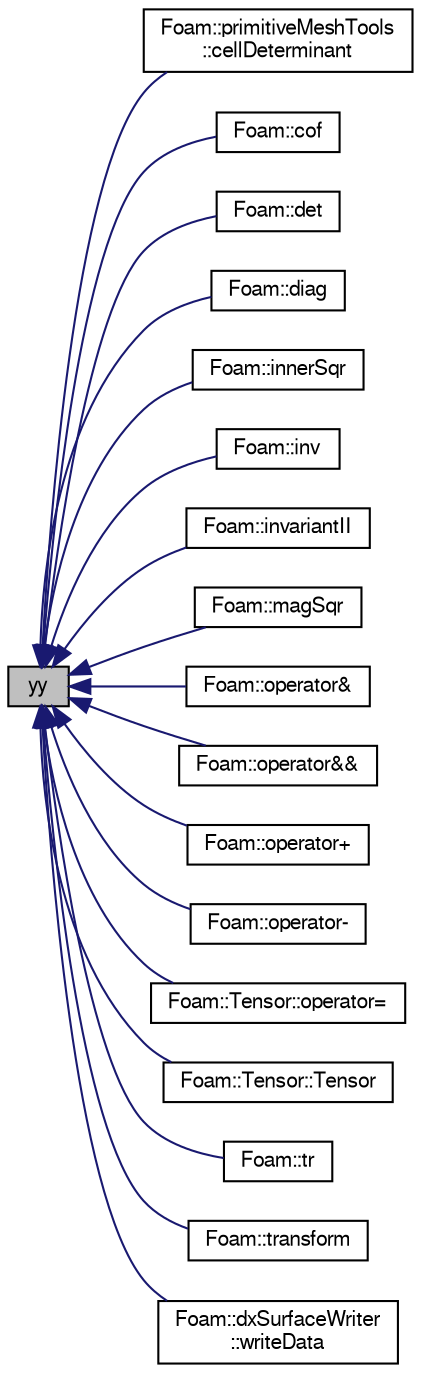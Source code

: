 digraph "yy"
{
  bgcolor="transparent";
  edge [fontname="FreeSans",fontsize="10",labelfontname="FreeSans",labelfontsize="10"];
  node [fontname="FreeSans",fontsize="10",shape=record];
  rankdir="LR";
  Node1 [label="yy",height=0.2,width=0.4,color="black", fillcolor="grey75", style="filled" fontcolor="black"];
  Node1 -> Node2 [dir="back",color="midnightblue",fontsize="10",style="solid",fontname="FreeSans"];
  Node2 [label="Foam::primitiveMeshTools\l::cellDeterminant",height=0.2,width=0.4,color="black",URL="$a01913.html#aaeaed20e05a2c6778ed319091c34991c",tooltip="Generate cell determinant field. "];
  Node1 -> Node3 [dir="back",color="midnightblue",fontsize="10",style="solid",fontname="FreeSans"];
  Node3 [label="Foam::cof",height=0.2,width=0.4,color="black",URL="$a10237.html#aba11e623225195f0c7e66326ad667863",tooltip="Return the cofactor symmetric tensor of a symmetric tensor. "];
  Node1 -> Node4 [dir="back",color="midnightblue",fontsize="10",style="solid",fontname="FreeSans"];
  Node4 [label="Foam::det",height=0.2,width=0.4,color="black",URL="$a10237.html#a7a7d427803e13e2d25077375a0d8ee06",tooltip="Return the determinant of a symmetric tensor. "];
  Node1 -> Node5 [dir="back",color="midnightblue",fontsize="10",style="solid",fontname="FreeSans"];
  Node5 [label="Foam::diag",height=0.2,width=0.4,color="black",URL="$a10237.html#a3fc53aa3206a5459d1d5ebb27e0a719f",tooltip="Return the diagonal of a symmetric tensor as a diagonal tensor. "];
  Node1 -> Node6 [dir="back",color="midnightblue",fontsize="10",style="solid",fontname="FreeSans"];
  Node6 [label="Foam::innerSqr",height=0.2,width=0.4,color="black",URL="$a10237.html#af4ea737769ba0a1b12053a2c967e6402",tooltip="Inner-sqr of a symmetric tensor. "];
  Node1 -> Node7 [dir="back",color="midnightblue",fontsize="10",style="solid",fontname="FreeSans"];
  Node7 [label="Foam::inv",height=0.2,width=0.4,color="black",URL="$a10237.html#ac6cce89d9430d6a8a200c00aca98cb7c",tooltip="Return the inverse of a symmetric tensor give the determinant. "];
  Node1 -> Node8 [dir="back",color="midnightblue",fontsize="10",style="solid",fontname="FreeSans"];
  Node8 [label="Foam::invariantII",height=0.2,width=0.4,color="black",URL="$a10237.html#a9bcc9c04ae69d1aaf3371fd6393887e4",tooltip="Return the 2nd invariant of a symmetric tensor. "];
  Node1 -> Node9 [dir="back",color="midnightblue",fontsize="10",style="solid",fontname="FreeSans"];
  Node9 [label="Foam::magSqr",height=0.2,width=0.4,color="black",URL="$a10237.html#ab396daf9c75d7e637299970b85d46699"];
  Node1 -> Node10 [dir="back",color="midnightblue",fontsize="10",style="solid",fontname="FreeSans"];
  Node10 [label="Foam::operator&",height=0.2,width=0.4,color="black",URL="$a10237.html#a4e2687b7e13cf77a6450911a5c7f8cba",tooltip="Inner-product between two symmetric tensors. "];
  Node1 -> Node11 [dir="back",color="midnightblue",fontsize="10",style="solid",fontname="FreeSans"];
  Node11 [label="Foam::operator&&",height=0.2,width=0.4,color="black",URL="$a10237.html#ae31084d780daf886362926c1eba240c6",tooltip="Double-dot-product between a symmetric tensor and a symmetric tensor. "];
  Node1 -> Node12 [dir="back",color="midnightblue",fontsize="10",style="solid",fontname="FreeSans"];
  Node12 [label="Foam::operator+",height=0.2,width=0.4,color="black",URL="$a10237.html#a6cb3dc56c718ed391b74d817f8d49367"];
  Node1 -> Node13 [dir="back",color="midnightblue",fontsize="10",style="solid",fontname="FreeSans"];
  Node13 [label="Foam::operator-",height=0.2,width=0.4,color="black",URL="$a10237.html#a98d691ddfb52c15ee9e02a863709f7b2"];
  Node1 -> Node14 [dir="back",color="midnightblue",fontsize="10",style="solid",fontname="FreeSans"];
  Node14 [label="Foam::Tensor::operator=",height=0.2,width=0.4,color="black",URL="$a02492.html#a524fa973dba20cdfa6bc3be3195494a1",tooltip="Assign to a SymmTensor. "];
  Node1 -> Node15 [dir="back",color="midnightblue",fontsize="10",style="solid",fontname="FreeSans"];
  Node15 [label="Foam::Tensor::Tensor",height=0.2,width=0.4,color="black",URL="$a02492.html#a7334545f6b9895a242bca7a95a928276",tooltip="Construct given SymmTensor. "];
  Node1 -> Node16 [dir="back",color="midnightblue",fontsize="10",style="solid",fontname="FreeSans"];
  Node16 [label="Foam::tr",height=0.2,width=0.4,color="black",URL="$a10237.html#a3697f5721aa8751868f64060aa4aa5e7",tooltip="Return the trace of a symmetric tensor. "];
  Node1 -> Node17 [dir="back",color="midnightblue",fontsize="10",style="solid",fontname="FreeSans"];
  Node17 [label="Foam::transform",height=0.2,width=0.4,color="black",URL="$a10237.html#a2398526b38a4e70fd5c67cbfd9139fc0"];
  Node1 -> Node18 [dir="back",color="midnightblue",fontsize="10",style="solid",fontname="FreeSans"];
  Node18 [label="Foam::dxSurfaceWriter\l::writeData",height=0.2,width=0.4,color="black",URL="$a00571.html#acb257dd0f2e708e03f47a7aeb42021ed"];
}
